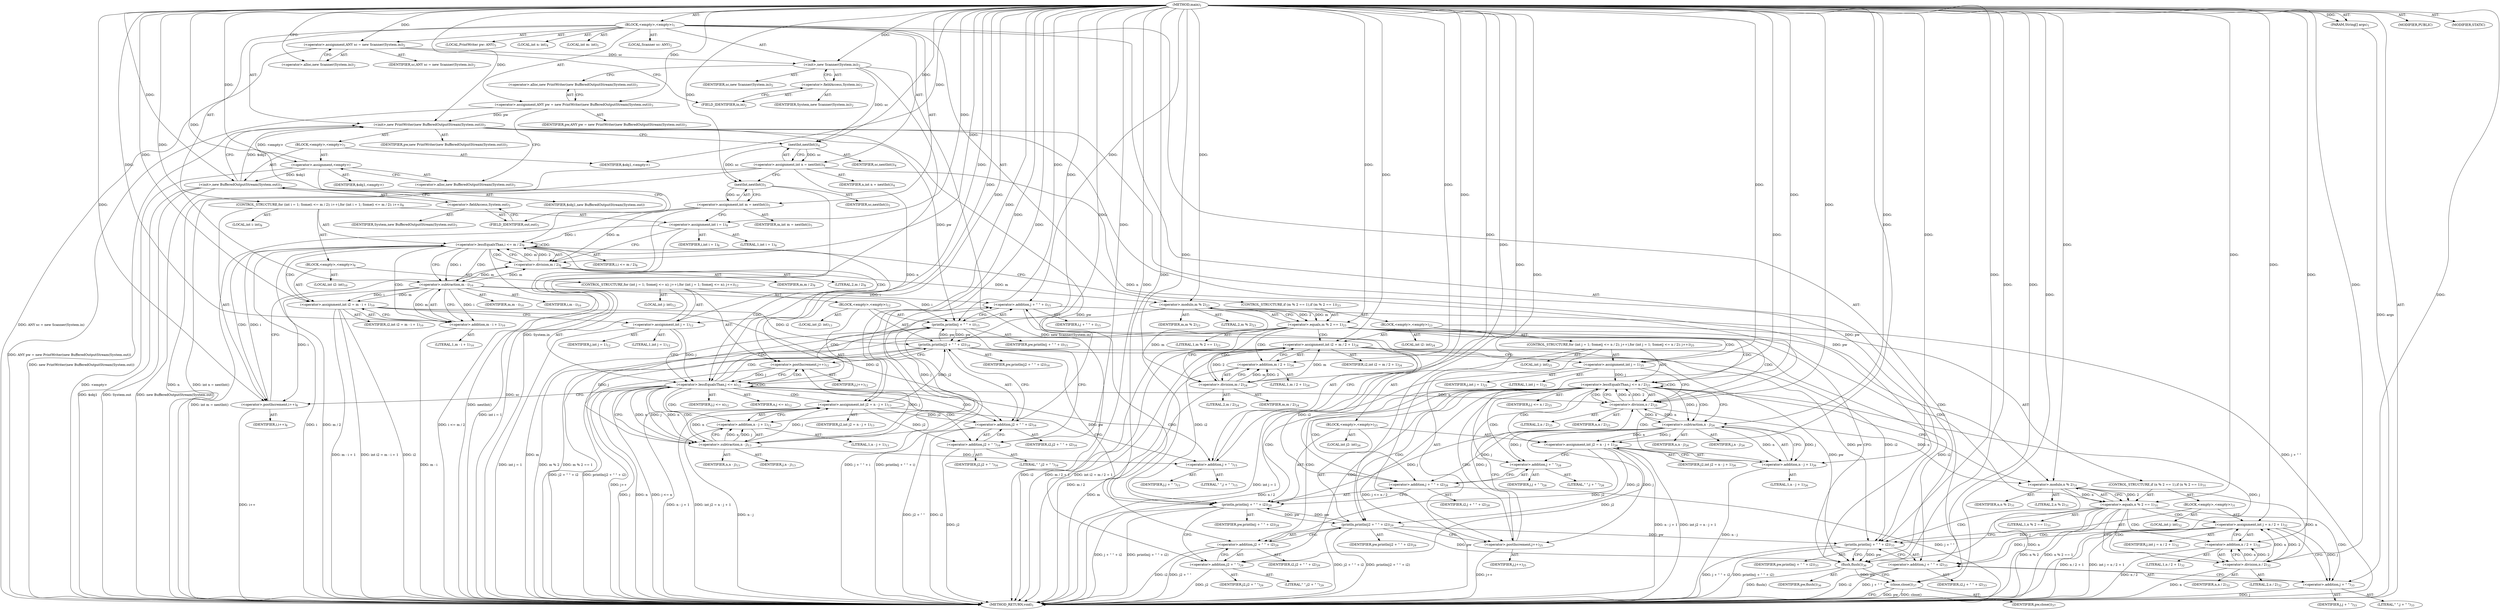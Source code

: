 digraph "main" {  
"21" [label = <(METHOD,main)<SUB>1</SUB>> ]
"22" [label = <(PARAM,String[] args)<SUB>1</SUB>> ]
"23" [label = <(BLOCK,&lt;empty&gt;,&lt;empty&gt;)<SUB>1</SUB>> ]
"4" [label = <(LOCAL,Scanner sc: ANY)<SUB>2</SUB>> ]
"24" [label = <(&lt;operator&gt;.assignment,ANY sc = new Scanner(System.in))<SUB>2</SUB>> ]
"25" [label = <(IDENTIFIER,sc,ANY sc = new Scanner(System.in))<SUB>2</SUB>> ]
"26" [label = <(&lt;operator&gt;.alloc,new Scanner(System.in))<SUB>2</SUB>> ]
"27" [label = <(&lt;init&gt;,new Scanner(System.in))<SUB>2</SUB>> ]
"3" [label = <(IDENTIFIER,sc,new Scanner(System.in))<SUB>2</SUB>> ]
"28" [label = <(&lt;operator&gt;.fieldAccess,System.in)<SUB>2</SUB>> ]
"29" [label = <(IDENTIFIER,System,new Scanner(System.in))<SUB>2</SUB>> ]
"30" [label = <(FIELD_IDENTIFIER,in,in)<SUB>2</SUB>> ]
"6" [label = <(LOCAL,PrintWriter pw: ANY)<SUB>3</SUB>> ]
"31" [label = <(&lt;operator&gt;.assignment,ANY pw = new PrintWriter(new BufferedOutputStream(System.out)))<SUB>3</SUB>> ]
"32" [label = <(IDENTIFIER,pw,ANY pw = new PrintWriter(new BufferedOutputStream(System.out)))<SUB>3</SUB>> ]
"33" [label = <(&lt;operator&gt;.alloc,new PrintWriter(new BufferedOutputStream(System.out)))<SUB>3</SUB>> ]
"34" [label = <(&lt;init&gt;,new PrintWriter(new BufferedOutputStream(System.out)))<SUB>3</SUB>> ]
"5" [label = <(IDENTIFIER,pw,new PrintWriter(new BufferedOutputStream(System.out)))<SUB>3</SUB>> ]
"35" [label = <(BLOCK,&lt;empty&gt;,&lt;empty&gt;)<SUB>3</SUB>> ]
"36" [label = <(&lt;operator&gt;.assignment,&lt;empty&gt;)> ]
"37" [label = <(IDENTIFIER,$obj1,&lt;empty&gt;)> ]
"38" [label = <(&lt;operator&gt;.alloc,new BufferedOutputStream(System.out))<SUB>3</SUB>> ]
"39" [label = <(&lt;init&gt;,new BufferedOutputStream(System.out))<SUB>3</SUB>> ]
"40" [label = <(IDENTIFIER,$obj1,new BufferedOutputStream(System.out))> ]
"41" [label = <(&lt;operator&gt;.fieldAccess,System.out)<SUB>3</SUB>> ]
"42" [label = <(IDENTIFIER,System,new BufferedOutputStream(System.out))<SUB>3</SUB>> ]
"43" [label = <(FIELD_IDENTIFIER,out,out)<SUB>3</SUB>> ]
"44" [label = <(IDENTIFIER,$obj1,&lt;empty&gt;)> ]
"45" [label = <(LOCAL,int n: int)<SUB>4</SUB>> ]
"46" [label = <(&lt;operator&gt;.assignment,int n = nextInt())<SUB>4</SUB>> ]
"47" [label = <(IDENTIFIER,n,int n = nextInt())<SUB>4</SUB>> ]
"48" [label = <(nextInt,nextInt())<SUB>4</SUB>> ]
"49" [label = <(IDENTIFIER,sc,nextInt())<SUB>4</SUB>> ]
"50" [label = <(LOCAL,int m: int)<SUB>5</SUB>> ]
"51" [label = <(&lt;operator&gt;.assignment,int m = nextInt())<SUB>5</SUB>> ]
"52" [label = <(IDENTIFIER,m,int m = nextInt())<SUB>5</SUB>> ]
"53" [label = <(nextInt,nextInt())<SUB>5</SUB>> ]
"54" [label = <(IDENTIFIER,sc,nextInt())<SUB>5</SUB>> ]
"55" [label = <(CONTROL_STRUCTURE,for (int i = 1; Some(i &lt;= m / 2); i++),for (int i = 1; Some(i &lt;= m / 2); i++))<SUB>8</SUB>> ]
"56" [label = <(LOCAL,int i: int)<SUB>8</SUB>> ]
"57" [label = <(&lt;operator&gt;.assignment,int i = 1)<SUB>8</SUB>> ]
"58" [label = <(IDENTIFIER,i,int i = 1)<SUB>8</SUB>> ]
"59" [label = <(LITERAL,1,int i = 1)<SUB>8</SUB>> ]
"60" [label = <(&lt;operator&gt;.lessEqualsThan,i &lt;= m / 2)<SUB>8</SUB>> ]
"61" [label = <(IDENTIFIER,i,i &lt;= m / 2)<SUB>8</SUB>> ]
"62" [label = <(&lt;operator&gt;.division,m / 2)<SUB>8</SUB>> ]
"63" [label = <(IDENTIFIER,m,m / 2)<SUB>8</SUB>> ]
"64" [label = <(LITERAL,2,m / 2)<SUB>8</SUB>> ]
"65" [label = <(&lt;operator&gt;.postIncrement,i++)<SUB>8</SUB>> ]
"66" [label = <(IDENTIFIER,i,i++)<SUB>8</SUB>> ]
"67" [label = <(BLOCK,&lt;empty&gt;,&lt;empty&gt;)<SUB>8</SUB>> ]
"68" [label = <(LOCAL,int i2: int)<SUB>10</SUB>> ]
"69" [label = <(&lt;operator&gt;.assignment,int i2 = m - i + 1)<SUB>10</SUB>> ]
"70" [label = <(IDENTIFIER,i2,int i2 = m - i + 1)<SUB>10</SUB>> ]
"71" [label = <(&lt;operator&gt;.addition,m - i + 1)<SUB>10</SUB>> ]
"72" [label = <(&lt;operator&gt;.subtraction,m - i)<SUB>10</SUB>> ]
"73" [label = <(IDENTIFIER,m,m - i)<SUB>10</SUB>> ]
"74" [label = <(IDENTIFIER,i,m - i)<SUB>10</SUB>> ]
"75" [label = <(LITERAL,1,m - i + 1)<SUB>10</SUB>> ]
"76" [label = <(CONTROL_STRUCTURE,for (int j = 1; Some(j &lt;= n); j++),for (int j = 1; Some(j &lt;= n); j++))<SUB>12</SUB>> ]
"77" [label = <(LOCAL,int j: int)<SUB>12</SUB>> ]
"78" [label = <(&lt;operator&gt;.assignment,int j = 1)<SUB>12</SUB>> ]
"79" [label = <(IDENTIFIER,j,int j = 1)<SUB>12</SUB>> ]
"80" [label = <(LITERAL,1,int j = 1)<SUB>12</SUB>> ]
"81" [label = <(&lt;operator&gt;.lessEqualsThan,j &lt;= n)<SUB>12</SUB>> ]
"82" [label = <(IDENTIFIER,j,j &lt;= n)<SUB>12</SUB>> ]
"83" [label = <(IDENTIFIER,n,j &lt;= n)<SUB>12</SUB>> ]
"84" [label = <(&lt;operator&gt;.postIncrement,j++)<SUB>12</SUB>> ]
"85" [label = <(IDENTIFIER,j,j++)<SUB>12</SUB>> ]
"86" [label = <(BLOCK,&lt;empty&gt;,&lt;empty&gt;)<SUB>12</SUB>> ]
"87" [label = <(LOCAL,int j2: int)<SUB>13</SUB>> ]
"88" [label = <(&lt;operator&gt;.assignment,int j2 = n - j + 1)<SUB>13</SUB>> ]
"89" [label = <(IDENTIFIER,j2,int j2 = n - j + 1)<SUB>13</SUB>> ]
"90" [label = <(&lt;operator&gt;.addition,n - j + 1)<SUB>13</SUB>> ]
"91" [label = <(&lt;operator&gt;.subtraction,n - j)<SUB>13</SUB>> ]
"92" [label = <(IDENTIFIER,n,n - j)<SUB>13</SUB>> ]
"93" [label = <(IDENTIFIER,j,n - j)<SUB>13</SUB>> ]
"94" [label = <(LITERAL,1,n - j + 1)<SUB>13</SUB>> ]
"95" [label = <(println,println(j + &quot; &quot; + i))<SUB>15</SUB>> ]
"96" [label = <(IDENTIFIER,pw,println(j + &quot; &quot; + i))<SUB>15</SUB>> ]
"97" [label = <(&lt;operator&gt;.addition,j + &quot; &quot; + i)<SUB>15</SUB>> ]
"98" [label = <(&lt;operator&gt;.addition,j + &quot; &quot;)<SUB>15</SUB>> ]
"99" [label = <(IDENTIFIER,j,j + &quot; &quot;)<SUB>15</SUB>> ]
"100" [label = <(LITERAL,&quot; &quot;,j + &quot; &quot;)<SUB>15</SUB>> ]
"101" [label = <(IDENTIFIER,i,j + &quot; &quot; + i)<SUB>15</SUB>> ]
"102" [label = <(println,println(j2 + &quot; &quot; + i2))<SUB>16</SUB>> ]
"103" [label = <(IDENTIFIER,pw,println(j2 + &quot; &quot; + i2))<SUB>16</SUB>> ]
"104" [label = <(&lt;operator&gt;.addition,j2 + &quot; &quot; + i2)<SUB>16</SUB>> ]
"105" [label = <(&lt;operator&gt;.addition,j2 + &quot; &quot;)<SUB>16</SUB>> ]
"106" [label = <(IDENTIFIER,j2,j2 + &quot; &quot;)<SUB>16</SUB>> ]
"107" [label = <(LITERAL,&quot; &quot;,j2 + &quot; &quot;)<SUB>16</SUB>> ]
"108" [label = <(IDENTIFIER,i2,j2 + &quot; &quot; + i2)<SUB>16</SUB>> ]
"109" [label = <(CONTROL_STRUCTURE,if (m % 2 == 1),if (m % 2 == 1))<SUB>23</SUB>> ]
"110" [label = <(&lt;operator&gt;.equals,m % 2 == 1)<SUB>23</SUB>> ]
"111" [label = <(&lt;operator&gt;.modulo,m % 2)<SUB>23</SUB>> ]
"112" [label = <(IDENTIFIER,m,m % 2)<SUB>23</SUB>> ]
"113" [label = <(LITERAL,2,m % 2)<SUB>23</SUB>> ]
"114" [label = <(LITERAL,1,m % 2 == 1)<SUB>23</SUB>> ]
"115" [label = <(BLOCK,&lt;empty&gt;,&lt;empty&gt;)<SUB>23</SUB>> ]
"116" [label = <(LOCAL,int i2: int)<SUB>24</SUB>> ]
"117" [label = <(&lt;operator&gt;.assignment,int i2 = m / 2 + 1)<SUB>24</SUB>> ]
"118" [label = <(IDENTIFIER,i2,int i2 = m / 2 + 1)<SUB>24</SUB>> ]
"119" [label = <(&lt;operator&gt;.addition,m / 2 + 1)<SUB>24</SUB>> ]
"120" [label = <(&lt;operator&gt;.division,m / 2)<SUB>24</SUB>> ]
"121" [label = <(IDENTIFIER,m,m / 2)<SUB>24</SUB>> ]
"122" [label = <(LITERAL,2,m / 2)<SUB>24</SUB>> ]
"123" [label = <(LITERAL,1,m / 2 + 1)<SUB>24</SUB>> ]
"124" [label = <(CONTROL_STRUCTURE,for (int j = 1; Some(j &lt;= n / 2); j++),for (int j = 1; Some(j &lt;= n / 2); j++))<SUB>25</SUB>> ]
"125" [label = <(LOCAL,int j: int)<SUB>25</SUB>> ]
"126" [label = <(&lt;operator&gt;.assignment,int j = 1)<SUB>25</SUB>> ]
"127" [label = <(IDENTIFIER,j,int j = 1)<SUB>25</SUB>> ]
"128" [label = <(LITERAL,1,int j = 1)<SUB>25</SUB>> ]
"129" [label = <(&lt;operator&gt;.lessEqualsThan,j &lt;= n / 2)<SUB>25</SUB>> ]
"130" [label = <(IDENTIFIER,j,j &lt;= n / 2)<SUB>25</SUB>> ]
"131" [label = <(&lt;operator&gt;.division,n / 2)<SUB>25</SUB>> ]
"132" [label = <(IDENTIFIER,n,n / 2)<SUB>25</SUB>> ]
"133" [label = <(LITERAL,2,n / 2)<SUB>25</SUB>> ]
"134" [label = <(&lt;operator&gt;.postIncrement,j++)<SUB>25</SUB>> ]
"135" [label = <(IDENTIFIER,j,j++)<SUB>25</SUB>> ]
"136" [label = <(BLOCK,&lt;empty&gt;,&lt;empty&gt;)<SUB>25</SUB>> ]
"137" [label = <(LOCAL,int j2: int)<SUB>26</SUB>> ]
"138" [label = <(&lt;operator&gt;.assignment,int j2 = n - j + 1)<SUB>26</SUB>> ]
"139" [label = <(IDENTIFIER,j2,int j2 = n - j + 1)<SUB>26</SUB>> ]
"140" [label = <(&lt;operator&gt;.addition,n - j + 1)<SUB>26</SUB>> ]
"141" [label = <(&lt;operator&gt;.subtraction,n - j)<SUB>26</SUB>> ]
"142" [label = <(IDENTIFIER,n,n - j)<SUB>26</SUB>> ]
"143" [label = <(IDENTIFIER,j,n - j)<SUB>26</SUB>> ]
"144" [label = <(LITERAL,1,n - j + 1)<SUB>26</SUB>> ]
"145" [label = <(println,println(j + &quot; &quot; + i2))<SUB>28</SUB>> ]
"146" [label = <(IDENTIFIER,pw,println(j + &quot; &quot; + i2))<SUB>28</SUB>> ]
"147" [label = <(&lt;operator&gt;.addition,j + &quot; &quot; + i2)<SUB>28</SUB>> ]
"148" [label = <(&lt;operator&gt;.addition,j + &quot; &quot;)<SUB>28</SUB>> ]
"149" [label = <(IDENTIFIER,j,j + &quot; &quot;)<SUB>28</SUB>> ]
"150" [label = <(LITERAL,&quot; &quot;,j + &quot; &quot;)<SUB>28</SUB>> ]
"151" [label = <(IDENTIFIER,i2,j + &quot; &quot; + i2)<SUB>28</SUB>> ]
"152" [label = <(println,println(j2 + &quot; &quot; + i2))<SUB>29</SUB>> ]
"153" [label = <(IDENTIFIER,pw,println(j2 + &quot; &quot; + i2))<SUB>29</SUB>> ]
"154" [label = <(&lt;operator&gt;.addition,j2 + &quot; &quot; + i2)<SUB>29</SUB>> ]
"155" [label = <(&lt;operator&gt;.addition,j2 + &quot; &quot;)<SUB>29</SUB>> ]
"156" [label = <(IDENTIFIER,j2,j2 + &quot; &quot;)<SUB>29</SUB>> ]
"157" [label = <(LITERAL,&quot; &quot;,j2 + &quot; &quot;)<SUB>29</SUB>> ]
"158" [label = <(IDENTIFIER,i2,j2 + &quot; &quot; + i2)<SUB>29</SUB>> ]
"159" [label = <(CONTROL_STRUCTURE,if (n % 2 == 1),if (n % 2 == 1))<SUB>31</SUB>> ]
"160" [label = <(&lt;operator&gt;.equals,n % 2 == 1)<SUB>31</SUB>> ]
"161" [label = <(&lt;operator&gt;.modulo,n % 2)<SUB>31</SUB>> ]
"162" [label = <(IDENTIFIER,n,n % 2)<SUB>31</SUB>> ]
"163" [label = <(LITERAL,2,n % 2)<SUB>31</SUB>> ]
"164" [label = <(LITERAL,1,n % 2 == 1)<SUB>31</SUB>> ]
"165" [label = <(BLOCK,&lt;empty&gt;,&lt;empty&gt;)<SUB>31</SUB>> ]
"166" [label = <(LOCAL,int j: int)<SUB>32</SUB>> ]
"167" [label = <(&lt;operator&gt;.assignment,int j = n / 2 + 1)<SUB>32</SUB>> ]
"168" [label = <(IDENTIFIER,j,int j = n / 2 + 1)<SUB>32</SUB>> ]
"169" [label = <(&lt;operator&gt;.addition,n / 2 + 1)<SUB>32</SUB>> ]
"170" [label = <(&lt;operator&gt;.division,n / 2)<SUB>32</SUB>> ]
"171" [label = <(IDENTIFIER,n,n / 2)<SUB>32</SUB>> ]
"172" [label = <(LITERAL,2,n / 2)<SUB>32</SUB>> ]
"173" [label = <(LITERAL,1,n / 2 + 1)<SUB>32</SUB>> ]
"174" [label = <(println,println(j + &quot; &quot; + i2))<SUB>33</SUB>> ]
"175" [label = <(IDENTIFIER,pw,println(j + &quot; &quot; + i2))<SUB>33</SUB>> ]
"176" [label = <(&lt;operator&gt;.addition,j + &quot; &quot; + i2)<SUB>33</SUB>> ]
"177" [label = <(&lt;operator&gt;.addition,j + &quot; &quot;)<SUB>33</SUB>> ]
"178" [label = <(IDENTIFIER,j,j + &quot; &quot;)<SUB>33</SUB>> ]
"179" [label = <(LITERAL,&quot; &quot;,j + &quot; &quot;)<SUB>33</SUB>> ]
"180" [label = <(IDENTIFIER,i2,j + &quot; &quot; + i2)<SUB>33</SUB>> ]
"181" [label = <(flush,flush())<SUB>36</SUB>> ]
"182" [label = <(IDENTIFIER,pw,flush())<SUB>36</SUB>> ]
"183" [label = <(close,close())<SUB>37</SUB>> ]
"184" [label = <(IDENTIFIER,pw,close())<SUB>37</SUB>> ]
"185" [label = <(MODIFIER,PUBLIC)> ]
"186" [label = <(MODIFIER,STATIC)> ]
"187" [label = <(METHOD_RETURN,void)<SUB>1</SUB>> ]
  "21" -> "22"  [ label = "AST: "] 
  "21" -> "23"  [ label = "AST: "] 
  "21" -> "185"  [ label = "AST: "] 
  "21" -> "186"  [ label = "AST: "] 
  "21" -> "187"  [ label = "AST: "] 
  "23" -> "4"  [ label = "AST: "] 
  "23" -> "24"  [ label = "AST: "] 
  "23" -> "27"  [ label = "AST: "] 
  "23" -> "6"  [ label = "AST: "] 
  "23" -> "31"  [ label = "AST: "] 
  "23" -> "34"  [ label = "AST: "] 
  "23" -> "45"  [ label = "AST: "] 
  "23" -> "46"  [ label = "AST: "] 
  "23" -> "50"  [ label = "AST: "] 
  "23" -> "51"  [ label = "AST: "] 
  "23" -> "55"  [ label = "AST: "] 
  "23" -> "109"  [ label = "AST: "] 
  "23" -> "181"  [ label = "AST: "] 
  "23" -> "183"  [ label = "AST: "] 
  "24" -> "25"  [ label = "AST: "] 
  "24" -> "26"  [ label = "AST: "] 
  "27" -> "3"  [ label = "AST: "] 
  "27" -> "28"  [ label = "AST: "] 
  "28" -> "29"  [ label = "AST: "] 
  "28" -> "30"  [ label = "AST: "] 
  "31" -> "32"  [ label = "AST: "] 
  "31" -> "33"  [ label = "AST: "] 
  "34" -> "5"  [ label = "AST: "] 
  "34" -> "35"  [ label = "AST: "] 
  "35" -> "36"  [ label = "AST: "] 
  "35" -> "39"  [ label = "AST: "] 
  "35" -> "44"  [ label = "AST: "] 
  "36" -> "37"  [ label = "AST: "] 
  "36" -> "38"  [ label = "AST: "] 
  "39" -> "40"  [ label = "AST: "] 
  "39" -> "41"  [ label = "AST: "] 
  "41" -> "42"  [ label = "AST: "] 
  "41" -> "43"  [ label = "AST: "] 
  "46" -> "47"  [ label = "AST: "] 
  "46" -> "48"  [ label = "AST: "] 
  "48" -> "49"  [ label = "AST: "] 
  "51" -> "52"  [ label = "AST: "] 
  "51" -> "53"  [ label = "AST: "] 
  "53" -> "54"  [ label = "AST: "] 
  "55" -> "56"  [ label = "AST: "] 
  "55" -> "57"  [ label = "AST: "] 
  "55" -> "60"  [ label = "AST: "] 
  "55" -> "65"  [ label = "AST: "] 
  "55" -> "67"  [ label = "AST: "] 
  "57" -> "58"  [ label = "AST: "] 
  "57" -> "59"  [ label = "AST: "] 
  "60" -> "61"  [ label = "AST: "] 
  "60" -> "62"  [ label = "AST: "] 
  "62" -> "63"  [ label = "AST: "] 
  "62" -> "64"  [ label = "AST: "] 
  "65" -> "66"  [ label = "AST: "] 
  "67" -> "68"  [ label = "AST: "] 
  "67" -> "69"  [ label = "AST: "] 
  "67" -> "76"  [ label = "AST: "] 
  "69" -> "70"  [ label = "AST: "] 
  "69" -> "71"  [ label = "AST: "] 
  "71" -> "72"  [ label = "AST: "] 
  "71" -> "75"  [ label = "AST: "] 
  "72" -> "73"  [ label = "AST: "] 
  "72" -> "74"  [ label = "AST: "] 
  "76" -> "77"  [ label = "AST: "] 
  "76" -> "78"  [ label = "AST: "] 
  "76" -> "81"  [ label = "AST: "] 
  "76" -> "84"  [ label = "AST: "] 
  "76" -> "86"  [ label = "AST: "] 
  "78" -> "79"  [ label = "AST: "] 
  "78" -> "80"  [ label = "AST: "] 
  "81" -> "82"  [ label = "AST: "] 
  "81" -> "83"  [ label = "AST: "] 
  "84" -> "85"  [ label = "AST: "] 
  "86" -> "87"  [ label = "AST: "] 
  "86" -> "88"  [ label = "AST: "] 
  "86" -> "95"  [ label = "AST: "] 
  "86" -> "102"  [ label = "AST: "] 
  "88" -> "89"  [ label = "AST: "] 
  "88" -> "90"  [ label = "AST: "] 
  "90" -> "91"  [ label = "AST: "] 
  "90" -> "94"  [ label = "AST: "] 
  "91" -> "92"  [ label = "AST: "] 
  "91" -> "93"  [ label = "AST: "] 
  "95" -> "96"  [ label = "AST: "] 
  "95" -> "97"  [ label = "AST: "] 
  "97" -> "98"  [ label = "AST: "] 
  "97" -> "101"  [ label = "AST: "] 
  "98" -> "99"  [ label = "AST: "] 
  "98" -> "100"  [ label = "AST: "] 
  "102" -> "103"  [ label = "AST: "] 
  "102" -> "104"  [ label = "AST: "] 
  "104" -> "105"  [ label = "AST: "] 
  "104" -> "108"  [ label = "AST: "] 
  "105" -> "106"  [ label = "AST: "] 
  "105" -> "107"  [ label = "AST: "] 
  "109" -> "110"  [ label = "AST: "] 
  "109" -> "115"  [ label = "AST: "] 
  "110" -> "111"  [ label = "AST: "] 
  "110" -> "114"  [ label = "AST: "] 
  "111" -> "112"  [ label = "AST: "] 
  "111" -> "113"  [ label = "AST: "] 
  "115" -> "116"  [ label = "AST: "] 
  "115" -> "117"  [ label = "AST: "] 
  "115" -> "124"  [ label = "AST: "] 
  "115" -> "159"  [ label = "AST: "] 
  "117" -> "118"  [ label = "AST: "] 
  "117" -> "119"  [ label = "AST: "] 
  "119" -> "120"  [ label = "AST: "] 
  "119" -> "123"  [ label = "AST: "] 
  "120" -> "121"  [ label = "AST: "] 
  "120" -> "122"  [ label = "AST: "] 
  "124" -> "125"  [ label = "AST: "] 
  "124" -> "126"  [ label = "AST: "] 
  "124" -> "129"  [ label = "AST: "] 
  "124" -> "134"  [ label = "AST: "] 
  "124" -> "136"  [ label = "AST: "] 
  "126" -> "127"  [ label = "AST: "] 
  "126" -> "128"  [ label = "AST: "] 
  "129" -> "130"  [ label = "AST: "] 
  "129" -> "131"  [ label = "AST: "] 
  "131" -> "132"  [ label = "AST: "] 
  "131" -> "133"  [ label = "AST: "] 
  "134" -> "135"  [ label = "AST: "] 
  "136" -> "137"  [ label = "AST: "] 
  "136" -> "138"  [ label = "AST: "] 
  "136" -> "145"  [ label = "AST: "] 
  "136" -> "152"  [ label = "AST: "] 
  "138" -> "139"  [ label = "AST: "] 
  "138" -> "140"  [ label = "AST: "] 
  "140" -> "141"  [ label = "AST: "] 
  "140" -> "144"  [ label = "AST: "] 
  "141" -> "142"  [ label = "AST: "] 
  "141" -> "143"  [ label = "AST: "] 
  "145" -> "146"  [ label = "AST: "] 
  "145" -> "147"  [ label = "AST: "] 
  "147" -> "148"  [ label = "AST: "] 
  "147" -> "151"  [ label = "AST: "] 
  "148" -> "149"  [ label = "AST: "] 
  "148" -> "150"  [ label = "AST: "] 
  "152" -> "153"  [ label = "AST: "] 
  "152" -> "154"  [ label = "AST: "] 
  "154" -> "155"  [ label = "AST: "] 
  "154" -> "158"  [ label = "AST: "] 
  "155" -> "156"  [ label = "AST: "] 
  "155" -> "157"  [ label = "AST: "] 
  "159" -> "160"  [ label = "AST: "] 
  "159" -> "165"  [ label = "AST: "] 
  "160" -> "161"  [ label = "AST: "] 
  "160" -> "164"  [ label = "AST: "] 
  "161" -> "162"  [ label = "AST: "] 
  "161" -> "163"  [ label = "AST: "] 
  "165" -> "166"  [ label = "AST: "] 
  "165" -> "167"  [ label = "AST: "] 
  "165" -> "174"  [ label = "AST: "] 
  "167" -> "168"  [ label = "AST: "] 
  "167" -> "169"  [ label = "AST: "] 
  "169" -> "170"  [ label = "AST: "] 
  "169" -> "173"  [ label = "AST: "] 
  "170" -> "171"  [ label = "AST: "] 
  "170" -> "172"  [ label = "AST: "] 
  "174" -> "175"  [ label = "AST: "] 
  "174" -> "176"  [ label = "AST: "] 
  "176" -> "177"  [ label = "AST: "] 
  "176" -> "180"  [ label = "AST: "] 
  "177" -> "178"  [ label = "AST: "] 
  "177" -> "179"  [ label = "AST: "] 
  "181" -> "182"  [ label = "AST: "] 
  "183" -> "184"  [ label = "AST: "] 
  "24" -> "30"  [ label = "CFG: "] 
  "27" -> "33"  [ label = "CFG: "] 
  "31" -> "38"  [ label = "CFG: "] 
  "34" -> "48"  [ label = "CFG: "] 
  "46" -> "53"  [ label = "CFG: "] 
  "51" -> "57"  [ label = "CFG: "] 
  "181" -> "183"  [ label = "CFG: "] 
  "183" -> "187"  [ label = "CFG: "] 
  "26" -> "24"  [ label = "CFG: "] 
  "28" -> "27"  [ label = "CFG: "] 
  "33" -> "31"  [ label = "CFG: "] 
  "48" -> "46"  [ label = "CFG: "] 
  "53" -> "51"  [ label = "CFG: "] 
  "57" -> "62"  [ label = "CFG: "] 
  "60" -> "72"  [ label = "CFG: "] 
  "60" -> "111"  [ label = "CFG: "] 
  "65" -> "62"  [ label = "CFG: "] 
  "110" -> "120"  [ label = "CFG: "] 
  "110" -> "181"  [ label = "CFG: "] 
  "30" -> "28"  [ label = "CFG: "] 
  "36" -> "43"  [ label = "CFG: "] 
  "39" -> "34"  [ label = "CFG: "] 
  "62" -> "60"  [ label = "CFG: "] 
  "69" -> "78"  [ label = "CFG: "] 
  "111" -> "110"  [ label = "CFG: "] 
  "117" -> "126"  [ label = "CFG: "] 
  "38" -> "36"  [ label = "CFG: "] 
  "41" -> "39"  [ label = "CFG: "] 
  "71" -> "69"  [ label = "CFG: "] 
  "78" -> "81"  [ label = "CFG: "] 
  "81" -> "91"  [ label = "CFG: "] 
  "81" -> "65"  [ label = "CFG: "] 
  "84" -> "81"  [ label = "CFG: "] 
  "119" -> "117"  [ label = "CFG: "] 
  "126" -> "131"  [ label = "CFG: "] 
  "129" -> "141"  [ label = "CFG: "] 
  "129" -> "161"  [ label = "CFG: "] 
  "134" -> "131"  [ label = "CFG: "] 
  "160" -> "170"  [ label = "CFG: "] 
  "160" -> "181"  [ label = "CFG: "] 
  "43" -> "41"  [ label = "CFG: "] 
  "72" -> "71"  [ label = "CFG: "] 
  "88" -> "98"  [ label = "CFG: "] 
  "95" -> "105"  [ label = "CFG: "] 
  "102" -> "84"  [ label = "CFG: "] 
  "120" -> "119"  [ label = "CFG: "] 
  "131" -> "129"  [ label = "CFG: "] 
  "138" -> "148"  [ label = "CFG: "] 
  "145" -> "155"  [ label = "CFG: "] 
  "152" -> "134"  [ label = "CFG: "] 
  "161" -> "160"  [ label = "CFG: "] 
  "167" -> "177"  [ label = "CFG: "] 
  "174" -> "181"  [ label = "CFG: "] 
  "90" -> "88"  [ label = "CFG: "] 
  "97" -> "95"  [ label = "CFG: "] 
  "104" -> "102"  [ label = "CFG: "] 
  "140" -> "138"  [ label = "CFG: "] 
  "147" -> "145"  [ label = "CFG: "] 
  "154" -> "152"  [ label = "CFG: "] 
  "169" -> "167"  [ label = "CFG: "] 
  "176" -> "174"  [ label = "CFG: "] 
  "91" -> "90"  [ label = "CFG: "] 
  "98" -> "97"  [ label = "CFG: "] 
  "105" -> "104"  [ label = "CFG: "] 
  "141" -> "140"  [ label = "CFG: "] 
  "148" -> "147"  [ label = "CFG: "] 
  "155" -> "154"  [ label = "CFG: "] 
  "170" -> "169"  [ label = "CFG: "] 
  "177" -> "176"  [ label = "CFG: "] 
  "21" -> "26"  [ label = "CFG: "] 
  "22" -> "187"  [ label = "DDG: args"] 
  "24" -> "187"  [ label = "DDG: ANY sc = new Scanner(System.in)"] 
  "27" -> "187"  [ label = "DDG: System.in"] 
  "27" -> "187"  [ label = "DDG: new Scanner(System.in)"] 
  "31" -> "187"  [ label = "DDG: ANY pw = new PrintWriter(new BufferedOutputStream(System.out))"] 
  "36" -> "187"  [ label = "DDG: &lt;empty&gt;"] 
  "39" -> "187"  [ label = "DDG: $obj1"] 
  "39" -> "187"  [ label = "DDG: System.out"] 
  "39" -> "187"  [ label = "DDG: new BufferedOutputStream(System.out)"] 
  "34" -> "187"  [ label = "DDG: new PrintWriter(new BufferedOutputStream(System.out))"] 
  "46" -> "187"  [ label = "DDG: n"] 
  "46" -> "187"  [ label = "DDG: int n = nextInt()"] 
  "53" -> "187"  [ label = "DDG: sc"] 
  "51" -> "187"  [ label = "DDG: nextInt()"] 
  "51" -> "187"  [ label = "DDG: int m = nextInt()"] 
  "57" -> "187"  [ label = "DDG: int i = 1"] 
  "60" -> "187"  [ label = "DDG: i"] 
  "60" -> "187"  [ label = "DDG: m / 2"] 
  "60" -> "187"  [ label = "DDG: i &lt;= m / 2"] 
  "111" -> "187"  [ label = "DDG: m"] 
  "110" -> "187"  [ label = "DDG: m % 2"] 
  "110" -> "187"  [ label = "DDG: m % 2 == 1"] 
  "117" -> "187"  [ label = "DDG: i2"] 
  "120" -> "187"  [ label = "DDG: m"] 
  "119" -> "187"  [ label = "DDG: m / 2"] 
  "117" -> "187"  [ label = "DDG: m / 2 + 1"] 
  "117" -> "187"  [ label = "DDG: int i2 = m / 2 + 1"] 
  "126" -> "187"  [ label = "DDG: int j = 1"] 
  "129" -> "187"  [ label = "DDG: j"] 
  "129" -> "187"  [ label = "DDG: n / 2"] 
  "129" -> "187"  [ label = "DDG: j &lt;= n / 2"] 
  "161" -> "187"  [ label = "DDG: n"] 
  "160" -> "187"  [ label = "DDG: n % 2"] 
  "160" -> "187"  [ label = "DDG: n % 2 == 1"] 
  "170" -> "187"  [ label = "DDG: n"] 
  "169" -> "187"  [ label = "DDG: n / 2"] 
  "167" -> "187"  [ label = "DDG: n / 2 + 1"] 
  "167" -> "187"  [ label = "DDG: int j = n / 2 + 1"] 
  "177" -> "187"  [ label = "DDG: j"] 
  "176" -> "187"  [ label = "DDG: j + &quot; &quot;"] 
  "176" -> "187"  [ label = "DDG: i2"] 
  "174" -> "187"  [ label = "DDG: j + &quot; &quot; + i2"] 
  "174" -> "187"  [ label = "DDG: println(j + &quot; &quot; + i2)"] 
  "181" -> "187"  [ label = "DDG: flush()"] 
  "183" -> "187"  [ label = "DDG: pw"] 
  "183" -> "187"  [ label = "DDG: close()"] 
  "140" -> "187"  [ label = "DDG: n - j"] 
  "138" -> "187"  [ label = "DDG: n - j + 1"] 
  "138" -> "187"  [ label = "DDG: int j2 = n - j + 1"] 
  "147" -> "187"  [ label = "DDG: j + &quot; &quot;"] 
  "145" -> "187"  [ label = "DDG: j + &quot; &quot; + i2"] 
  "145" -> "187"  [ label = "DDG: println(j + &quot; &quot; + i2)"] 
  "155" -> "187"  [ label = "DDG: j2"] 
  "154" -> "187"  [ label = "DDG: j2 + &quot; &quot;"] 
  "154" -> "187"  [ label = "DDG: i2"] 
  "152" -> "187"  [ label = "DDG: j2 + &quot; &quot; + i2"] 
  "152" -> "187"  [ label = "DDG: println(j2 + &quot; &quot; + i2)"] 
  "134" -> "187"  [ label = "DDG: j++"] 
  "69" -> "187"  [ label = "DDG: i2"] 
  "71" -> "187"  [ label = "DDG: m - i"] 
  "69" -> "187"  [ label = "DDG: m - i + 1"] 
  "69" -> "187"  [ label = "DDG: int i2 = m - i + 1"] 
  "78" -> "187"  [ label = "DDG: int j = 1"] 
  "81" -> "187"  [ label = "DDG: j"] 
  "81" -> "187"  [ label = "DDG: n"] 
  "81" -> "187"  [ label = "DDG: j &lt;= n"] 
  "65" -> "187"  [ label = "DDG: i++"] 
  "90" -> "187"  [ label = "DDG: n - j"] 
  "88" -> "187"  [ label = "DDG: n - j + 1"] 
  "88" -> "187"  [ label = "DDG: int j2 = n - j + 1"] 
  "97" -> "187"  [ label = "DDG: j + &quot; &quot;"] 
  "95" -> "187"  [ label = "DDG: j + &quot; &quot; + i"] 
  "95" -> "187"  [ label = "DDG: println(j + &quot; &quot; + i)"] 
  "105" -> "187"  [ label = "DDG: j2"] 
  "104" -> "187"  [ label = "DDG: j2 + &quot; &quot;"] 
  "104" -> "187"  [ label = "DDG: i2"] 
  "102" -> "187"  [ label = "DDG: j2 + &quot; &quot; + i2"] 
  "102" -> "187"  [ label = "DDG: println(j2 + &quot; &quot; + i2)"] 
  "84" -> "187"  [ label = "DDG: j++"] 
  "21" -> "22"  [ label = "DDG: "] 
  "21" -> "24"  [ label = "DDG: "] 
  "21" -> "31"  [ label = "DDG: "] 
  "48" -> "46"  [ label = "DDG: sc"] 
  "53" -> "51"  [ label = "DDG: sc"] 
  "24" -> "27"  [ label = "DDG: sc"] 
  "21" -> "27"  [ label = "DDG: "] 
  "31" -> "34"  [ label = "DDG: pw"] 
  "21" -> "34"  [ label = "DDG: "] 
  "36" -> "34"  [ label = "DDG: &lt;empty&gt;"] 
  "39" -> "34"  [ label = "DDG: $obj1"] 
  "21" -> "57"  [ label = "DDG: "] 
  "34" -> "181"  [ label = "DDG: pw"] 
  "174" -> "181"  [ label = "DDG: pw"] 
  "152" -> "181"  [ label = "DDG: pw"] 
  "102" -> "181"  [ label = "DDG: pw"] 
  "21" -> "181"  [ label = "DDG: "] 
  "181" -> "183"  [ label = "DDG: pw"] 
  "21" -> "183"  [ label = "DDG: "] 
  "21" -> "36"  [ label = "DDG: "] 
  "21" -> "44"  [ label = "DDG: "] 
  "27" -> "48"  [ label = "DDG: sc"] 
  "21" -> "48"  [ label = "DDG: "] 
  "48" -> "53"  [ label = "DDG: sc"] 
  "21" -> "53"  [ label = "DDG: "] 
  "57" -> "60"  [ label = "DDG: i"] 
  "65" -> "60"  [ label = "DDG: i"] 
  "21" -> "60"  [ label = "DDG: "] 
  "62" -> "60"  [ label = "DDG: m"] 
  "62" -> "60"  [ label = "DDG: 2"] 
  "72" -> "65"  [ label = "DDG: i"] 
  "21" -> "65"  [ label = "DDG: "] 
  "72" -> "69"  [ label = "DDG: m"] 
  "72" -> "69"  [ label = "DDG: i"] 
  "21" -> "69"  [ label = "DDG: "] 
  "111" -> "110"  [ label = "DDG: m"] 
  "111" -> "110"  [ label = "DDG: 2"] 
  "21" -> "110"  [ label = "DDG: "] 
  "120" -> "117"  [ label = "DDG: m"] 
  "120" -> "117"  [ label = "DDG: 2"] 
  "21" -> "117"  [ label = "DDG: "] 
  "36" -> "39"  [ label = "DDG: $obj1"] 
  "21" -> "39"  [ label = "DDG: "] 
  "51" -> "62"  [ label = "DDG: m"] 
  "72" -> "62"  [ label = "DDG: m"] 
  "21" -> "62"  [ label = "DDG: "] 
  "21" -> "78"  [ label = "DDG: "] 
  "62" -> "111"  [ label = "DDG: m"] 
  "21" -> "111"  [ label = "DDG: "] 
  "21" -> "126"  [ label = "DDG: "] 
  "72" -> "71"  [ label = "DDG: m"] 
  "72" -> "71"  [ label = "DDG: i"] 
  "21" -> "71"  [ label = "DDG: "] 
  "78" -> "81"  [ label = "DDG: j"] 
  "84" -> "81"  [ label = "DDG: j"] 
  "21" -> "81"  [ label = "DDG: "] 
  "46" -> "81"  [ label = "DDG: n"] 
  "91" -> "81"  [ label = "DDG: n"] 
  "21" -> "84"  [ label = "DDG: "] 
  "91" -> "84"  [ label = "DDG: j"] 
  "91" -> "88"  [ label = "DDG: n"] 
  "91" -> "88"  [ label = "DDG: j"] 
  "21" -> "88"  [ label = "DDG: "] 
  "120" -> "119"  [ label = "DDG: m"] 
  "120" -> "119"  [ label = "DDG: 2"] 
  "21" -> "119"  [ label = "DDG: "] 
  "126" -> "129"  [ label = "DDG: j"] 
  "134" -> "129"  [ label = "DDG: j"] 
  "21" -> "129"  [ label = "DDG: "] 
  "131" -> "129"  [ label = "DDG: n"] 
  "131" -> "129"  [ label = "DDG: 2"] 
  "21" -> "134"  [ label = "DDG: "] 
  "141" -> "134"  [ label = "DDG: j"] 
  "141" -> "138"  [ label = "DDG: n"] 
  "141" -> "138"  [ label = "DDG: j"] 
  "21" -> "138"  [ label = "DDG: "] 
  "161" -> "160"  [ label = "DDG: n"] 
  "161" -> "160"  [ label = "DDG: 2"] 
  "21" -> "160"  [ label = "DDG: "] 
  "170" -> "167"  [ label = "DDG: n"] 
  "170" -> "167"  [ label = "DDG: 2"] 
  "21" -> "167"  [ label = "DDG: "] 
  "62" -> "72"  [ label = "DDG: m"] 
  "21" -> "72"  [ label = "DDG: "] 
  "60" -> "72"  [ label = "DDG: i"] 
  "34" -> "95"  [ label = "DDG: pw"] 
  "102" -> "95"  [ label = "DDG: pw"] 
  "21" -> "95"  [ label = "DDG: "] 
  "91" -> "95"  [ label = "DDG: j"] 
  "72" -> "95"  [ label = "DDG: i"] 
  "95" -> "102"  [ label = "DDG: pw"] 
  "21" -> "102"  [ label = "DDG: "] 
  "88" -> "102"  [ label = "DDG: j2"] 
  "69" -> "102"  [ label = "DDG: i2"] 
  "111" -> "120"  [ label = "DDG: m"] 
  "21" -> "120"  [ label = "DDG: "] 
  "46" -> "131"  [ label = "DDG: n"] 
  "141" -> "131"  [ label = "DDG: n"] 
  "81" -> "131"  [ label = "DDG: n"] 
  "21" -> "131"  [ label = "DDG: "] 
  "34" -> "145"  [ label = "DDG: pw"] 
  "152" -> "145"  [ label = "DDG: pw"] 
  "102" -> "145"  [ label = "DDG: pw"] 
  "21" -> "145"  [ label = "DDG: "] 
  "141" -> "145"  [ label = "DDG: j"] 
  "117" -> "145"  [ label = "DDG: i2"] 
  "145" -> "152"  [ label = "DDG: pw"] 
  "21" -> "152"  [ label = "DDG: "] 
  "138" -> "152"  [ label = "DDG: j2"] 
  "131" -> "161"  [ label = "DDG: n"] 
  "21" -> "161"  [ label = "DDG: "] 
  "34" -> "174"  [ label = "DDG: pw"] 
  "152" -> "174"  [ label = "DDG: pw"] 
  "102" -> "174"  [ label = "DDG: pw"] 
  "21" -> "174"  [ label = "DDG: "] 
  "167" -> "174"  [ label = "DDG: j"] 
  "117" -> "174"  [ label = "DDG: i2"] 
  "91" -> "90"  [ label = "DDG: n"] 
  "91" -> "90"  [ label = "DDG: j"] 
  "21" -> "90"  [ label = "DDG: "] 
  "91" -> "97"  [ label = "DDG: j"] 
  "21" -> "97"  [ label = "DDG: "] 
  "72" -> "97"  [ label = "DDG: i"] 
  "88" -> "104"  [ label = "DDG: j2"] 
  "21" -> "104"  [ label = "DDG: "] 
  "69" -> "104"  [ label = "DDG: i2"] 
  "141" -> "140"  [ label = "DDG: n"] 
  "141" -> "140"  [ label = "DDG: j"] 
  "21" -> "140"  [ label = "DDG: "] 
  "141" -> "147"  [ label = "DDG: j"] 
  "21" -> "147"  [ label = "DDG: "] 
  "117" -> "147"  [ label = "DDG: i2"] 
  "138" -> "154"  [ label = "DDG: j2"] 
  "21" -> "154"  [ label = "DDG: "] 
  "170" -> "169"  [ label = "DDG: n"] 
  "170" -> "169"  [ label = "DDG: 2"] 
  "21" -> "169"  [ label = "DDG: "] 
  "167" -> "176"  [ label = "DDG: j"] 
  "21" -> "176"  [ label = "DDG: "] 
  "117" -> "176"  [ label = "DDG: i2"] 
  "81" -> "91"  [ label = "DDG: n"] 
  "21" -> "91"  [ label = "DDG: "] 
  "81" -> "91"  [ label = "DDG: j"] 
  "91" -> "98"  [ label = "DDG: j"] 
  "21" -> "98"  [ label = "DDG: "] 
  "88" -> "105"  [ label = "DDG: j2"] 
  "21" -> "105"  [ label = "DDG: "] 
  "131" -> "141"  [ label = "DDG: n"] 
  "21" -> "141"  [ label = "DDG: "] 
  "129" -> "141"  [ label = "DDG: j"] 
  "141" -> "148"  [ label = "DDG: j"] 
  "21" -> "148"  [ label = "DDG: "] 
  "138" -> "155"  [ label = "DDG: j2"] 
  "21" -> "155"  [ label = "DDG: "] 
  "161" -> "170"  [ label = "DDG: n"] 
  "21" -> "170"  [ label = "DDG: "] 
  "167" -> "177"  [ label = "DDG: j"] 
  "21" -> "177"  [ label = "DDG: "] 
  "60" -> "60"  [ label = "CDG: "] 
  "60" -> "81"  [ label = "CDG: "] 
  "60" -> "69"  [ label = "CDG: "] 
  "60" -> "72"  [ label = "CDG: "] 
  "60" -> "65"  [ label = "CDG: "] 
  "60" -> "71"  [ label = "CDG: "] 
  "60" -> "78"  [ label = "CDG: "] 
  "60" -> "62"  [ label = "CDG: "] 
  "110" -> "120"  [ label = "CDG: "] 
  "110" -> "161"  [ label = "CDG: "] 
  "110" -> "131"  [ label = "CDG: "] 
  "110" -> "119"  [ label = "CDG: "] 
  "110" -> "129"  [ label = "CDG: "] 
  "110" -> "160"  [ label = "CDG: "] 
  "110" -> "126"  [ label = "CDG: "] 
  "110" -> "117"  [ label = "CDG: "] 
  "81" -> "98"  [ label = "CDG: "] 
  "81" -> "81"  [ label = "CDG: "] 
  "81" -> "84"  [ label = "CDG: "] 
  "81" -> "102"  [ label = "CDG: "] 
  "81" -> "104"  [ label = "CDG: "] 
  "81" -> "95"  [ label = "CDG: "] 
  "81" -> "97"  [ label = "CDG: "] 
  "81" -> "91"  [ label = "CDG: "] 
  "81" -> "90"  [ label = "CDG: "] 
  "81" -> "88"  [ label = "CDG: "] 
  "81" -> "105"  [ label = "CDG: "] 
  "129" -> "154"  [ label = "CDG: "] 
  "129" -> "145"  [ label = "CDG: "] 
  "129" -> "131"  [ label = "CDG: "] 
  "129" -> "129"  [ label = "CDG: "] 
  "129" -> "134"  [ label = "CDG: "] 
  "129" -> "138"  [ label = "CDG: "] 
  "129" -> "148"  [ label = "CDG: "] 
  "129" -> "152"  [ label = "CDG: "] 
  "129" -> "155"  [ label = "CDG: "] 
  "129" -> "141"  [ label = "CDG: "] 
  "129" -> "140"  [ label = "CDG: "] 
  "129" -> "147"  [ label = "CDG: "] 
  "160" -> "167"  [ label = "CDG: "] 
  "160" -> "169"  [ label = "CDG: "] 
  "160" -> "170"  [ label = "CDG: "] 
  "160" -> "174"  [ label = "CDG: "] 
  "160" -> "176"  [ label = "CDG: "] 
  "160" -> "177"  [ label = "CDG: "] 
}
